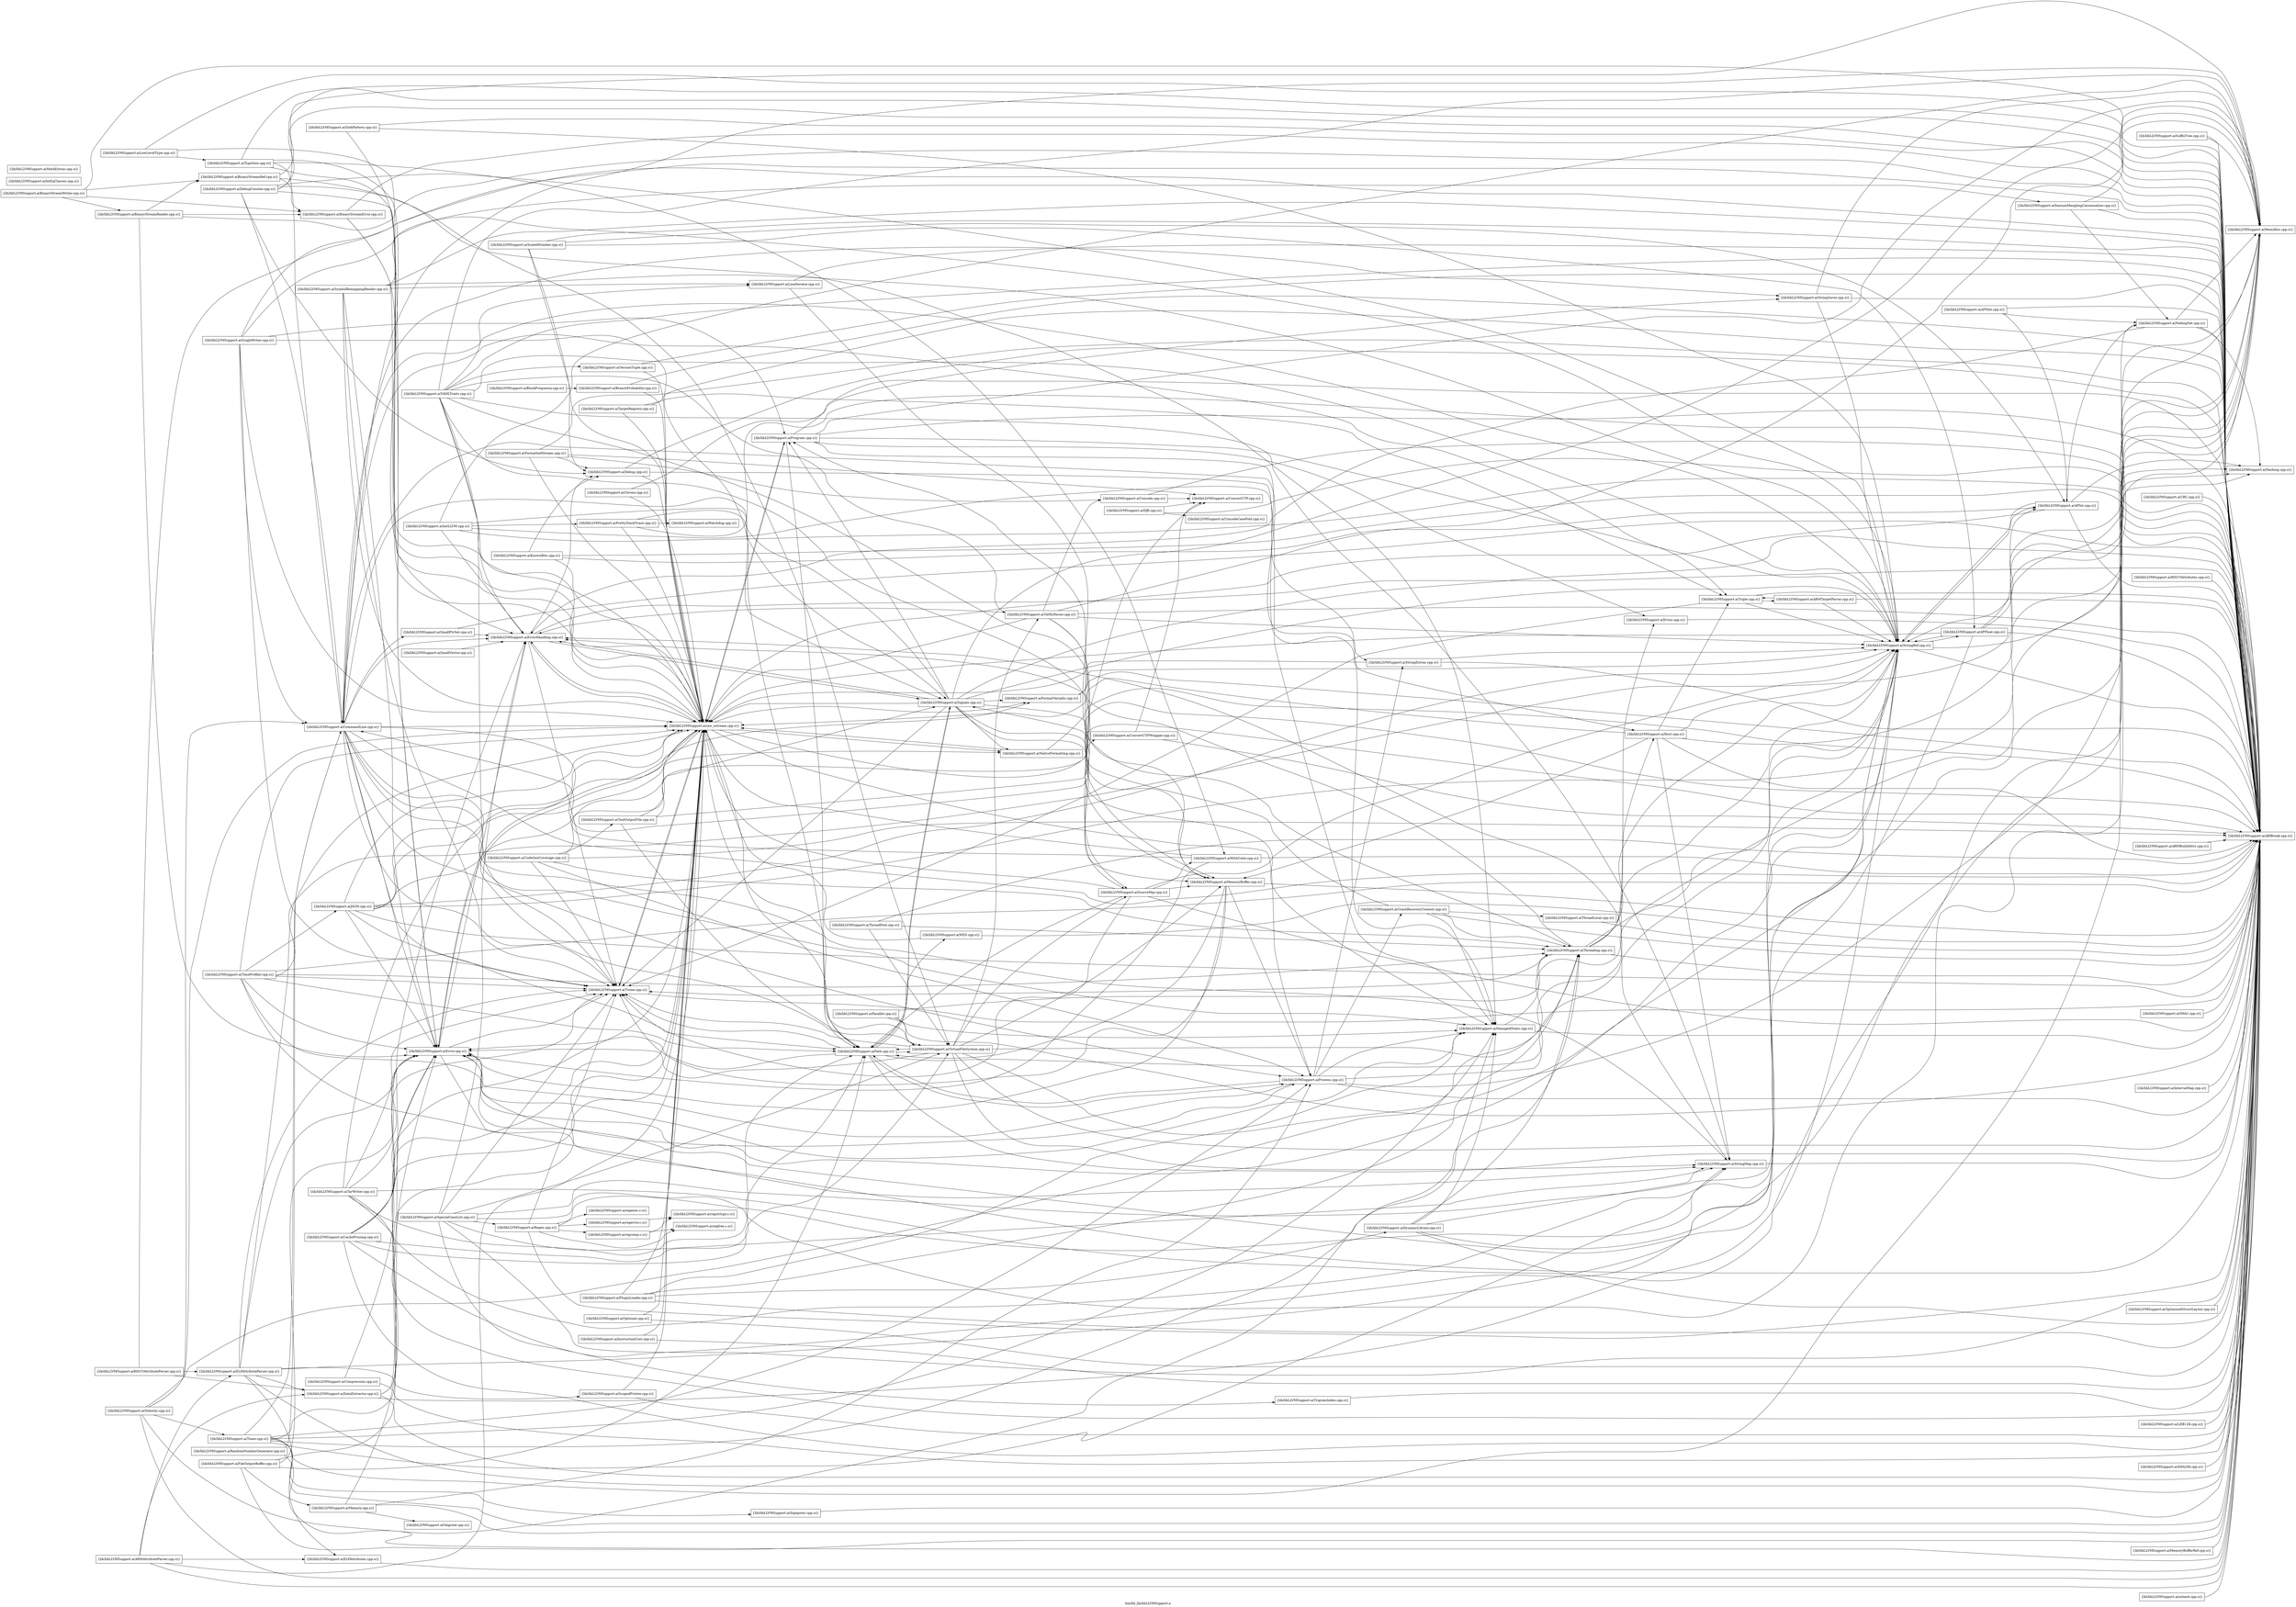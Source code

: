 digraph "bin/lld_lib/libLLVMSupport.a" {
	label="bin/lld_lib/libLLVMSupport.a";
	rankdir=LR;

	Node0x55a80fb7dba8 [shape=record,shape=box,group=0,label="{lib/libLLVMSupport.a(ABIBreak.cpp.o)}"];
	Node0x55a80fb7d478 [shape=record,shape=box,group=0,label="{lib/libLLVMSupport.a(CommandLine.cpp.o)}"];
	Node0x55a80fb7d478 -> Node0x55a80fb7dba8;
	Node0x55a80fb7d478 -> Node0x55a80fb7ce88;
	Node0x55a80fb7d478 -> Node0x55a80fb7f048;
	Node0x55a80fb7d478 -> Node0x55a80fb7d4c8;
	Node0x55a80fb7d478 -> Node0x55a80fb7c9d8;
	Node0x55a80fb7d478 -> Node0x55a80fb7bd08;
	Node0x55a80fb7d478 -> Node0x55a80fb7aae8;
	Node0x55a80fb7d478 -> Node0x55a80fb73158;
	Node0x55a80fb7d478 -> Node0x55a80fb73d88;
	Node0x55a80fb7d478 -> Node0x55a80fb86578;
	Node0x55a80fb7d478 -> Node0x55a80fb84f48;
	Node0x55a80fb7d478 -> Node0x55a80fb6df28;
	Node0x55a80fb7d478 -> Node0x55a80fb70098;
	Node0x55a80fb7d478 -> Node0x55a80fb72c58;
	Node0x55a80fb7d478 -> Node0x55a80fb7ac28;
	Node0x55a80fb7d478 -> Node0x55a80fb6acd8;
	Node0x55a80fb7d478 -> Node0x55a80fb69d38;
	Node0x55a80fb7e418 [shape=record,shape=box,group=0,label="{lib/libLLVMSupport.a(CrashRecoveryContext.cpp.o)}"];
	Node0x55a80fb7e418 -> Node0x55a80fb7dba8;
	Node0x55a80fb7e418 -> Node0x55a80fb7c9d8;
	Node0x55a80fb7e418 -> Node0x55a80fb6d0c8;
	Node0x55a80fb7e418 -> Node0x55a80fb6ce48;
	Node0x55a80fb7e418 -> Node0x55a80fb871a8;
	Node0x55a80fb7d928 [shape=record,shape=box,group=0,label="{lib/libLLVMSupport.a(InitLLVM.cpp.o)}"];
	Node0x55a80fb7d928 -> Node0x55a80fb7dba8;
	Node0x55a80fb7d928 -> Node0x55a80fb7d4c8;
	Node0x55a80fb7d928 -> Node0x55a80fb7c9d8;
	Node0x55a80fb7d928 -> Node0x55a80fb7bd08;
	Node0x55a80fb7d928 -> Node0x55a80fb7b7b8;
	Node0x55a80fb7d928 -> Node0x55a80fb6d0c8;
	Node0x55a80fb7b038 [shape=record,shape=box,group=0,label="{lib/libLLVMSupport.a(PluginLoader.cpp.o)}"];
	Node0x55a80fb7b038 -> Node0x55a80fb7dba8;
	Node0x55a80fb7b038 -> Node0x55a80fb7c9d8;
	Node0x55a80fb7b038 -> Node0x55a80fb72c58;
	Node0x55a80fb7b038 -> Node0x55a80fb7a9a8;
	Node0x55a80fb7b038 -> Node0x55a80fb871a8;
	Node0x55a80fb86578 [shape=record,shape=box,group=0,label="{lib/libLLVMSupport.a(StringRef.cpp.o)}"];
	Node0x55a80fb86578 -> Node0x55a80fb7dba8;
	Node0x55a80fb86578 -> Node0x55a80fb7f048;
	Node0x55a80fb86578 -> Node0x55a80fb86cf8;
	Node0x55a80fb86578 -> Node0x55a80fb86028;
	Node0x55a80fb86578 -> Node0x55a80fb847c8;
	Node0x55a80fb84f48 [shape=record,shape=box,group=0,label="{lib/libLLVMSupport.a(Triple.cpp.o)}"];
	Node0x55a80fb84f48 -> Node0x55a80fb7dba8;
	Node0x55a80fb84f48 -> Node0x55a80fb86578;
	Node0x55a80fb84f48 -> Node0x55a80fb84138;
	Node0x55a80fb84f48 -> Node0x55a80fb6df28;
	Node0x55a80fb6df28 [shape=record,shape=box,group=0,label="{lib/libLLVMSupport.a(Twine.cpp.o)}"];
	Node0x55a80fb6df28 -> Node0x55a80fb7dba8;
	Node0x55a80fb6df28 -> Node0x55a80fb72c58;
	Node0x55a80fb72c58 [shape=record,shape=box,group=0,label="{lib/libLLVMSupport.a(raw_ostream.cpp.o)}"];
	Node0x55a80fb72c58 -> Node0x55a80fb7dba8;
	Node0x55a80fb72c58 -> Node0x55a80fb7f048;
	Node0x55a80fb72c58 -> Node0x55a80fb7d4c8;
	Node0x55a80fb72c58 -> Node0x55a80fb6df28;
	Node0x55a80fb72c58 -> Node0x55a80fb71a88;
	Node0x55a80fb72c58 -> Node0x55a80fb73e78;
	Node0x55a80fb72c58 -> Node0x55a80fb6acd8;
	Node0x55a80fb72c58 -> Node0x55a80fb69d38;
	Node0x55a80fb72c58 -> Node0x55a80fb68de8;
	Node0x55a80fb7ac28 [shape=record,shape=box,group=0,label="{lib/libLLVMSupport.a(Host.cpp.o)}"];
	Node0x55a80fb7ac28 -> Node0x55a80fb7dba8;
	Node0x55a80fb7ac28 -> Node0x55a80fb7bd08;
	Node0x55a80fb7ac28 -> Node0x55a80fb73158;
	Node0x55a80fb7ac28 -> Node0x55a80fb86578;
	Node0x55a80fb7ac28 -> Node0x55a80fb84f48;
	Node0x55a80fb7ac28 -> Node0x55a80fb70318;
	Node0x55a80fb7ac28 -> Node0x55a80fb72c58;
	Node0x55a80fb6acd8 [shape=record,shape=box,group=0,label="{lib/libLLVMSupport.a(Path.cpp.o)}"];
	Node0x55a80fb6acd8 -> Node0x55a80fb7dba8;
	Node0x55a80fb6acd8 -> Node0x55a80fb7f048;
	Node0x55a80fb6acd8 -> Node0x55a80fb86578;
	Node0x55a80fb6acd8 -> Node0x55a80fb6df28;
	Node0x55a80fb6acd8 -> Node0x55a80fb70098;
	Node0x55a80fb6acd8 -> Node0x55a80fb6aa08;
	Node0x55a80fb6acd8 -> Node0x55a80fb69d38;
	Node0x55a80fb6acd8 -> Node0x55a80fb6d0c8;
	Node0x55a80fb7ce88 [shape=record,shape=box,group=0,label="{lib/libLLVMSupport.a(ConvertUTFWrapper.cpp.o)}"];
	Node0x55a80fb7ce88 -> Node0x55a80fb7dba8;
	Node0x55a80fb7ce88 -> Node0x55a80fb7d608;
	Node0x55a80fb7f048 [shape=record,shape=box,group=0,label="{lib/libLLVMSupport.a(Error.cpp.o)}"];
	Node0x55a80fb7f048 -> Node0x55a80fb7dba8;
	Node0x55a80fb7f048 -> Node0x55a80fb7d4c8;
	Node0x55a80fb7f048 -> Node0x55a80fb7c9d8;
	Node0x55a80fb7f048 -> Node0x55a80fb6df28;
	Node0x55a80fb7f048 -> Node0x55a80fb72c58;
	Node0x55a80fb7d4c8 [shape=record,shape=box,group=0,label="{lib/libLLVMSupport.a(ErrorHandling.cpp.o)}"];
	Node0x55a80fb7d4c8 -> Node0x55a80fb7dba8;
	Node0x55a80fb7d4c8 -> Node0x55a80fb7e0a8;
	Node0x55a80fb7d4c8 -> Node0x55a80fb6df28;
	Node0x55a80fb7d4c8 -> Node0x55a80fb72c58;
	Node0x55a80fb7d4c8 -> Node0x55a80fb6d0c8;
	Node0x55a80fb7c9d8 [shape=record,shape=box,group=0,label="{lib/libLLVMSupport.a(ManagedStatic.cpp.o)}"];
	Node0x55a80fb7c9d8 -> Node0x55a80fb7dba8;
	Node0x55a80fb7c9d8 -> Node0x55a80fb871a8;
	Node0x55a80fb7bd08 [shape=record,shape=box,group=0,label="{lib/libLLVMSupport.a(MemAlloc.cpp.o)}"];
	Node0x55a80fb7aae8 [shape=record,shape=box,group=0,label="{lib/libLLVMSupport.a(SmallPtrSet.cpp.o)}"];
	Node0x55a80fb7aae8 -> Node0x55a80fb7dba8;
	Node0x55a80fb7aae8 -> Node0x55a80fb7d4c8;
	Node0x55a80fb73158 [shape=record,shape=box,group=0,label="{lib/libLLVMSupport.a(StringMap.cpp.o)}"];
	Node0x55a80fb73158 -> Node0x55a80fb7dba8;
	Node0x55a80fb73158 -> Node0x55a80fb7d4c8;
	Node0x55a80fb73d88 [shape=record,shape=box,group=0,label="{lib/libLLVMSupport.a(StringSaver.cpp.o)}"];
	Node0x55a80fb73d88 -> Node0x55a80fb7dba8;
	Node0x55a80fb73d88 -> Node0x55a80fb7bd08;
	Node0x55a80fb73d88 -> Node0x55a80fb86578;
	Node0x55a80fb70098 [shape=record,shape=box,group=0,label="{lib/libLLVMSupport.a(VirtualFileSystem.cpp.o)}"];
	Node0x55a80fb70098 -> Node0x55a80fb7dba8;
	Node0x55a80fb70098 -> Node0x55a80fb7f048;
	Node0x55a80fb70098 -> Node0x55a80fb7bd08;
	Node0x55a80fb70098 -> Node0x55a80fb73158;
	Node0x55a80fb70098 -> Node0x55a80fb86578;
	Node0x55a80fb70098 -> Node0x55a80fb6df28;
	Node0x55a80fb70098 -> Node0x55a80fb70318;
	Node0x55a80fb70098 -> Node0x55a80fb6fb98;
	Node0x55a80fb70098 -> Node0x55a80fb70868;
	Node0x55a80fb70098 -> Node0x55a80fb72c58;
	Node0x55a80fb70098 -> Node0x55a80fb6acd8;
	Node0x55a80fb69d38 [shape=record,shape=box,group=0,label="{lib/libLLVMSupport.a(Process.cpp.o)}"];
	Node0x55a80fb69d38 -> Node0x55a80fb7dba8;
	Node0x55a80fb69d38 -> Node0x55a80fb7e418;
	Node0x55a80fb69d38 -> Node0x55a80fb7f048;
	Node0x55a80fb69d38 -> Node0x55a80fb7c9d8;
	Node0x55a80fb69d38 -> Node0x55a80fb86578;
	Node0x55a80fb69d38 -> Node0x55a80fb847c8;
	Node0x55a80fb69d38 -> Node0x55a80fb6acd8;
	Node0x55a80fb69d38 -> Node0x55a80fb69ab8;
	Node0x55a80fb7d608 [shape=record,shape=box,group=0,label="{lib/libLLVMSupport.a(ConvertUTF.cpp.o)}"];
	Node0x55a80fb6d0c8 [shape=record,shape=box,group=0,label="{lib/libLLVMSupport.a(Signals.cpp.o)}"];
	Node0x55a80fb6d0c8 -> Node0x55a80fb7dba8;
	Node0x55a80fb6d0c8 -> Node0x55a80fb7d478;
	Node0x55a80fb6d0c8 -> Node0x55a80fb7d4c8;
	Node0x55a80fb6d0c8 -> Node0x55a80fb7c9d8;
	Node0x55a80fb6d0c8 -> Node0x55a80fb7bd08;
	Node0x55a80fb6d0c8 -> Node0x55a80fb86578;
	Node0x55a80fb6d0c8 -> Node0x55a80fb6df28;
	Node0x55a80fb6d0c8 -> Node0x55a80fb70318;
	Node0x55a80fb6d0c8 -> Node0x55a80fb72c58;
	Node0x55a80fb6d0c8 -> Node0x55a80fb71a88;
	Node0x55a80fb6d0c8 -> Node0x55a80fb73e78;
	Node0x55a80fb6d0c8 -> Node0x55a80fb6acd8;
	Node0x55a80fb6d0c8 -> Node0x55a80fb68de8;
	Node0x55a80fb6d0c8 -> Node0x55a80fb871a8;
	Node0x55a80fb6ce48 [shape=record,shape=box,group=0,label="{lib/libLLVMSupport.a(ThreadLocal.cpp.o)}"];
	Node0x55a80fb6ce48 -> Node0x55a80fb7dba8;
	Node0x55a80fb871a8 [shape=record,shape=box,group=0,label="{lib/libLLVMSupport.a(Threading.cpp.o)}"];
	Node0x55a80fb871a8 -> Node0x55a80fb7dba8;
	Node0x55a80fb871a8 -> Node0x55a80fb7d4c8;
	Node0x55a80fb871a8 -> Node0x55a80fb7bd08;
	Node0x55a80fb871a8 -> Node0x55a80fb86578;
	Node0x55a80fb871a8 -> Node0x55a80fb6df28;
	Node0x55a80fb871a8 -> Node0x55a80fb7ac28;
	Node0x55a80fb871a8 -> Node0x55a80fb6dd98;
	Node0x55a80fb7e0a8 [shape=record,shape=box,group=0,label="{lib/libLLVMSupport.a(Debug.cpp.o)}"];
	Node0x55a80fb7e0a8 -> Node0x55a80fb7dba8;
	Node0x55a80fb7e0a8 -> Node0x55a80fb7c9d8;
	Node0x55a80fb7e0a8 -> Node0x55a80fb72c58;
	Node0x55a80fb7b7b8 [shape=record,shape=box,group=0,label="{lib/libLLVMSupport.a(PrettyStackTrace.cpp.o)}"];
	Node0x55a80fb7b7b8 -> Node0x55a80fb7dba8;
	Node0x55a80fb7b7b8 -> Node0x55a80fb72c58;
	Node0x55a80fb7b7b8 -> Node0x55a80fb6d0c8;
	Node0x55a80fb7b7b8 -> Node0x55a80fb88e18;
	Node0x55a80fb7a9a8 [shape=record,shape=box,group=0,label="{lib/libLLVMSupport.a(DynamicLibrary.cpp.o)}"];
	Node0x55a80fb7a9a8 -> Node0x55a80fb7dba8;
	Node0x55a80fb7a9a8 -> Node0x55a80fb7c9d8;
	Node0x55a80fb7a9a8 -> Node0x55a80fb7bd08;
	Node0x55a80fb7a9a8 -> Node0x55a80fb73158;
	Node0x55a80fb7a9a8 -> Node0x55a80fb871a8;
	Node0x55a80fb88e18 [shape=record,shape=box,group=0,label="{lib/libLLVMSupport.a(Watchdog.cpp.o)}"];
	Node0x55a80fb74be8 [shape=record,shape=box,group=0,label="{lib/libLLVMSupport.a(SmallVector.cpp.o)}"];
	Node0x55a80fb74be8 -> Node0x55a80fb7d4c8;
	Node0x55a80fb86cf8 [shape=record,shape=box,group=0,label="{lib/libLLVMSupport.a(APFloat.cpp.o)}"];
	Node0x55a80fb86cf8 -> Node0x55a80fb7dba8;
	Node0x55a80fb86cf8 -> Node0x55a80fb7f048;
	Node0x55a80fb86cf8 -> Node0x55a80fb86578;
	Node0x55a80fb86cf8 -> Node0x55a80fb86028;
	Node0x55a80fb86cf8 -> Node0x55a80fb847c8;
	Node0x55a80fb86cf8 -> Node0x55a80fb72c58;
	Node0x55a80fb86028 [shape=record,shape=box,group=0,label="{lib/libLLVMSupport.a(APInt.cpp.o)}"];
	Node0x55a80fb86028 -> Node0x55a80fb7dba8;
	Node0x55a80fb86028 -> Node0x55a80fb86578;
	Node0x55a80fb86028 -> Node0x55a80fb85498;
	Node0x55a80fb86028 -> Node0x55a80fb847c8;
	Node0x55a80fb86028 -> Node0x55a80fb72c58;
	Node0x55a80fb847c8 [shape=record,shape=box,group=0,label="{lib/libLLVMSupport.a(Hashing.cpp.o)}"];
	Node0x55a80fb85498 [shape=record,shape=box,group=0,label="{lib/libLLVMSupport.a(FoldingSet.cpp.o)}"];
	Node0x55a80fb85498 -> Node0x55a80fb7dba8;
	Node0x55a80fb85498 -> Node0x55a80fb7d4c8;
	Node0x55a80fb85498 -> Node0x55a80fb7bd08;
	Node0x55a80fb85498 -> Node0x55a80fb86578;
	Node0x55a80fb85498 -> Node0x55a80fb847c8;
	Node0x55a80fb84138 [shape=record,shape=box,group=0,label="{lib/libLLVMSupport.a(ARMTargetParser.cpp.o)}"];
	Node0x55a80fb84138 -> Node0x55a80fb7dba8;
	Node0x55a80fb84138 -> Node0x55a80fb86578;
	Node0x55a80fb84138 -> Node0x55a80fb84f48;
	Node0x55a80fb70318 [shape=record,shape=box,group=0,label="{lib/libLLVMSupport.a(MemoryBuffer.cpp.o)}"];
	Node0x55a80fb70318 -> Node0x55a80fb7dba8;
	Node0x55a80fb70318 -> Node0x55a80fb7f048;
	Node0x55a80fb70318 -> Node0x55a80fb6df28;
	Node0x55a80fb70318 -> Node0x55a80fb6acd8;
	Node0x55a80fb70318 -> Node0x55a80fb69d38;
	Node0x55a80fb70318 -> Node0x55a80fb68de8;
	Node0x55a80fb6fb98 [shape=record,shape=box,group=0,label="{lib/libLLVMSupport.a(SourceMgr.cpp.o)}"];
	Node0x55a80fb6fb98 -> Node0x55a80fb7dba8;
	Node0x55a80fb6fb98 -> Node0x55a80fb86578;
	Node0x55a80fb6fb98 -> Node0x55a80fb6df28;
	Node0x55a80fb6fb98 -> Node0x55a80fb70318;
	Node0x55a80fb6fb98 -> Node0x55a80fb71038;
	Node0x55a80fb6fb98 -> Node0x55a80fb72c58;
	Node0x55a80fb6fb98 -> Node0x55a80fb6acd8;
	Node0x55a80fb70868 [shape=record,shape=box,group=0,label="{lib/libLLVMSupport.a(YAMLParser.cpp.o)}"];
	Node0x55a80fb70868 -> Node0x55a80fb7dba8;
	Node0x55a80fb70868 -> Node0x55a80fb7d4c8;
	Node0x55a80fb70868 -> Node0x55a80fb7bd08;
	Node0x55a80fb70868 -> Node0x55a80fb86578;
	Node0x55a80fb70868 -> Node0x55a80fb70318;
	Node0x55a80fb70868 -> Node0x55a80fb6fb98;
	Node0x55a80fb70868 -> Node0x55a80fb70ae8;
	Node0x55a80fb70868 -> Node0x55a80fb72c58;
	Node0x55a80fb68de8 [shape=record,shape=box,group=0,label="{lib/libLLVMSupport.a(Program.cpp.o)}"];
	Node0x55a80fb68de8 -> Node0x55a80fb7dba8;
	Node0x55a80fb68de8 -> Node0x55a80fb7bd08;
	Node0x55a80fb68de8 -> Node0x55a80fb73d88;
	Node0x55a80fb68de8 -> Node0x55a80fb86578;
	Node0x55a80fb68de8 -> Node0x55a80fb72c58;
	Node0x55a80fb68de8 -> Node0x55a80fb6acd8;
	Node0x55a80fb68de8 -> Node0x55a80fb69ab8;
	Node0x55a80fb68de8 -> Node0x55a80fb6dd98;
	Node0x55a80fb71038 [shape=record,shape=box,group=0,label="{lib/libLLVMSupport.a(WithColor.cpp.o)}"];
	Node0x55a80fb71038 -> Node0x55a80fb7dba8;
	Node0x55a80fb71038 -> Node0x55a80fb7d478;
	Node0x55a80fb71038 -> Node0x55a80fb7f048;
	Node0x55a80fb71038 -> Node0x55a80fb72c58;
	Node0x55a80fb70ae8 [shape=record,shape=box,group=0,label="{lib/libLLVMSupport.a(Unicode.cpp.o)}"];
	Node0x55a80fb70ae8 -> Node0x55a80fb7dba8;
	Node0x55a80fb70ae8 -> Node0x55a80fb7d608;
	Node0x55a80fb71a88 [shape=record,shape=box,group=0,label="{lib/libLLVMSupport.a(NativeFormatting.cpp.o)}"];
	Node0x55a80fb71a88 -> Node0x55a80fb7dba8;
	Node0x55a80fb71a88 -> Node0x55a80fb72c58;
	Node0x55a80fb73e78 [shape=record,shape=box,group=0,label="{lib/libLLVMSupport.a(FormatVariadic.cpp.o)}"];
	Node0x55a80fb73e78 -> Node0x55a80fb7dba8;
	Node0x55a80fb73e78 -> Node0x55a80fb86578;
	Node0x55a80fb6aa08 [shape=record,shape=box,group=0,label="{lib/libLLVMSupport.a(MD5.cpp.o)}"];
	Node0x55a80fb6aa08 -> Node0x55a80fb7dba8;
	Node0x55a80fb6aa08 -> Node0x55a80fb72c58;
	Node0x55a80fb69ab8 [shape=record,shape=box,group=0,label="{lib/libLLVMSupport.a(StringExtras.cpp.o)}"];
	Node0x55a80fb69ab8 -> Node0x55a80fb7dba8;
	Node0x55a80fb69ab8 -> Node0x55a80fb86578;
	Node0x55a80fb69ab8 -> Node0x55a80fb72c58;
	Node0x55a80fb6dd98 [shape=record,shape=box,group=0,label="{lib/libLLVMSupport.a(Errno.cpp.o)}"];
	Node0x55a80fb6dd98 -> Node0x55a80fb7dba8;
	Node0x55a80fb8af88 [shape=record,shape=box,group=0,label="{lib/libLLVMSupport.a(MemoryBufferRef.cpp.o)}"];
	Node0x55a80fb8af88 -> Node0x55a80fb7dba8;
	Node0x55a80fb8ad08 [shape=record,shape=box,group=0,label="{lib/libLLVMSupport.a(TarWriter.cpp.o)}"];
	Node0x55a80fb8ad08 -> Node0x55a80fb7dba8;
	Node0x55a80fb8ad08 -> Node0x55a80fb7f048;
	Node0x55a80fb8ad08 -> Node0x55a80fb7bd08;
	Node0x55a80fb8ad08 -> Node0x55a80fb73158;
	Node0x55a80fb8ad08 -> Node0x55a80fb6df28;
	Node0x55a80fb8ad08 -> Node0x55a80fb72c58;
	Node0x55a80fb8ad08 -> Node0x55a80fb6acd8;
	Node0x55a80fb80448 [shape=record,shape=box,group=0,label="{lib/libLLVMSupport.a(Parallel.cpp.o)}"];
	Node0x55a80fb80448 -> Node0x55a80fb7dba8;
	Node0x55a80fb80448 -> Node0x55a80fb7c9d8;
	Node0x55a80fb80448 -> Node0x55a80fb70098;
	Node0x55a80fb80448 -> Node0x55a80fb871a8;
	Node0x55a80fb81ed8 [shape=record,shape=box,group=0,label="{lib/libLLVMSupport.a(BinaryStreamReader.cpp.o)}"];
	Node0x55a80fb81ed8 -> Node0x55a80fb7dba8;
	Node0x55a80fb81ed8 -> Node0x55a80fb7f048;
	Node0x55a80fb81ed8 -> Node0x55a80fb83738;
	Node0x55a80fb81ed8 -> Node0x55a80fb84368;
	Node0x55a80fb82d88 [shape=record,shape=box,group=0,label="{lib/libLLVMSupport.a(CachePruning.cpp.o)}"];
	Node0x55a80fb82d88 -> Node0x55a80fb7dba8;
	Node0x55a80fb82d88 -> Node0x55a80fb7f048;
	Node0x55a80fb82d88 -> Node0x55a80fb7d4c8;
	Node0x55a80fb82d88 -> Node0x55a80fb86578;
	Node0x55a80fb82d88 -> Node0x55a80fb6df28;
	Node0x55a80fb82d88 -> Node0x55a80fb70098;
	Node0x55a80fb82d88 -> Node0x55a80fb72c58;
	Node0x55a80fb82d88 -> Node0x55a80fb6acd8;
	Node0x55a80fb83738 [shape=record,shape=box,group=0,label="{lib/libLLVMSupport.a(BinaryStreamRef.cpp.o)}"];
	Node0x55a80fb83738 -> Node0x55a80fb7dba8;
	Node0x55a80fb83738 -> Node0x55a80fb70098;
	Node0x55a80fb83738 -> Node0x55a80fb84368;
	Node0x55a80fb84368 [shape=record,shape=box,group=0,label="{lib/libLLVMSupport.a(BinaryStreamError.cpp.o)}"];
	Node0x55a80fb84368 -> Node0x55a80fb7dba8;
	Node0x55a80fb84368 -> Node0x55a80fb7f048;
	Node0x55a80fb84368 -> Node0x55a80fb72c58;
	Node0x55a80fb86528 [shape=record,shape=box,group=0,label="{lib/libLLVMSupport.a(FileOutputBuffer.cpp.o)}"];
	Node0x55a80fb86528 -> Node0x55a80fb7dba8;
	Node0x55a80fb86528 -> Node0x55a80fb7f048;
	Node0x55a80fb86528 -> Node0x55a80fb72c58;
	Node0x55a80fb86528 -> Node0x55a80fb6acd8;
	Node0x55a80fb86528 -> Node0x55a80fb84a98;
	Node0x55a80fb84a98 [shape=record,shape=box,group=0,label="{lib/libLLVMSupport.a(Memory.cpp.o)}"];
	Node0x55a80fb84a98 -> Node0x55a80fb7dba8;
	Node0x55a80fb84a98 -> Node0x55a80fb7f048;
	Node0x55a80fb84a98 -> Node0x55a80fb69d38;
	Node0x55a80fb84a98 -> Node0x55a80fb6ea18;
	Node0x55a80fb6ea18 [shape=record,shape=box,group=0,label="{lib/libLLVMSupport.a(Valgrind.cpp.o)}"];
	Node0x55a80fb6f328 [shape=record,shape=box,group=0,label="{lib/libLLVMSupport.a(xxhash.cpp.o)}"];
	Node0x55a80fb6f328 -> Node0x55a80fb7dba8;
	Node0x55a80fb727a8 [shape=record,shape=box,group=0,label="{lib/libLLVMSupport.a(GlobPattern.cpp.o)}"];
	Node0x55a80fb727a8 -> Node0x55a80fb7dba8;
	Node0x55a80fb727a8 -> Node0x55a80fb7f048;
	Node0x55a80fb727a8 -> Node0x55a80fb86578;
	Node0x55a80fb6e158 [shape=record,shape=box,group=0,label="{lib/libLLVMSupport.a(CRC.cpp.o)}"];
	Node0x55a80fb6e158 -> Node0x55a80fb7dba8;
	Node0x55a80fb6fbe8 [shape=record,shape=box,group=0,label="{lib/libLLVMSupport.a(BinaryStreamWriter.cpp.o)}"];
	Node0x55a80fb6fbe8 -> Node0x55a80fb7dba8;
	Node0x55a80fb6fbe8 -> Node0x55a80fb83738;
	Node0x55a80fb6fbe8 -> Node0x55a80fb84368;
	Node0x55a80fb6fbe8 -> Node0x55a80fb81ed8;
	Node0x55a80fb70188 [shape=record,shape=box,group=0,label="{lib/libLLVMSupport.a(TimeProfiler.cpp.o)}"];
	Node0x55a80fb70188 -> Node0x55a80fb7dba8;
	Node0x55a80fb70188 -> Node0x55a80fb7f048;
	Node0x55a80fb70188 -> Node0x55a80fb7bd08;
	Node0x55a80fb70188 -> Node0x55a80fb73158;
	Node0x55a80fb70188 -> Node0x55a80fb6df28;
	Node0x55a80fb70188 -> Node0x55a80fb72c58;
	Node0x55a80fb70188 -> Node0x55a80fb6acd8;
	Node0x55a80fb70188 -> Node0x55a80fb69d38;
	Node0x55a80fb70188 -> Node0x55a80fb871a8;
	Node0x55a80fb70188 -> Node0x55a80fb6e428;
	Node0x55a80fb6e978 [shape=record,shape=box,group=0,label="{lib/libLLVMSupport.a(Compression.cpp.o)}"];
	Node0x55a80fb6e978 -> Node0x55a80fb7dba8;
	Node0x55a80fb6e978 -> Node0x55a80fb7f048;
	Node0x55a80fb6e428 [shape=record,shape=box,group=0,label="{lib/libLLVMSupport.a(JSON.cpp.o)}"];
	Node0x55a80fb6e428 -> Node0x55a80fb7dba8;
	Node0x55a80fb6e428 -> Node0x55a80fb7d608;
	Node0x55a80fb6e428 -> Node0x55a80fb7f048;
	Node0x55a80fb6e428 -> Node0x55a80fb7bd08;
	Node0x55a80fb6e428 -> Node0x55a80fb86578;
	Node0x55a80fb6e428 -> Node0x55a80fb6df28;
	Node0x55a80fb6e428 -> Node0x55a80fb72c58;
	Node0x55a80fb6e428 -> Node0x55a80fb71a88;
	Node0x55a80fb6e428 -> Node0x55a80fb73e78;
	Node0x55a80fb8fda8 [shape=record,shape=box,group=0,label="{lib/libLLVMSupport.a(RISCVAttributes.cpp.o)}"];
	Node0x55a80fb8fda8 -> Node0x55a80fb7dba8;
	Node0x55a80fb90cf8 [shape=record,shape=box,group=0,label="{lib/libLLVMSupport.a(ELFAttributeParser.cpp.o)}"];
	Node0x55a80fb90cf8 -> Node0x55a80fb7dba8;
	Node0x55a80fb90cf8 -> Node0x55a80fb7f048;
	Node0x55a80fb90cf8 -> Node0x55a80fb86578;
	Node0x55a80fb90cf8 -> Node0x55a80fb6df28;
	Node0x55a80fb90cf8 -> Node0x55a80fb72c58;
	Node0x55a80fb90cf8 -> Node0x55a80fb8be88;
	Node0x55a80fb90cf8 -> Node0x55a80fb8cb58;
	Node0x55a80fb90cf8 -> Node0x55a80fb8cdd8;
	Node0x55a80fb8d968 [shape=record,shape=box,group=0,label="{lib/libLLVMSupport.a(ARMBuildAttrs.cpp.o)}"];
	Node0x55a80fb8d968 -> Node0x55a80fb7dba8;
	Node0x55a80fb90028 [shape=record,shape=box,group=0,label="{lib/libLLVMSupport.a(RISCVAttributeParser.cpp.o)}"];
	Node0x55a80fb90028 -> Node0x55a80fb7dba8;
	Node0x55a80fb90028 -> Node0x55a80fb90cf8;
	Node0x55a80fb90028 -> Node0x55a80fb8be88;
	Node0x55a80fb8be88 [shape=record,shape=box,group=0,label="{lib/libLLVMSupport.a(DataExtractor.cpp.o)}"];
	Node0x55a80fb8be88 -> Node0x55a80fb7dba8;
	Node0x55a80fb8be88 -> Node0x55a80fb7f048;
	Node0x55a80fb8be88 -> Node0x55a80fb86578;
	Node0x55a80fb8be88 -> Node0x55a80fb72c58;
	Node0x55a80fb8cb58 [shape=record,shape=box,group=0,label="{lib/libLLVMSupport.a(ELFAttributes.cpp.o)}"];
	Node0x55a80fb8cb58 -> Node0x55a80fb7dba8;
	Node0x55a80fb8cdd8 [shape=record,shape=box,group=0,label="{lib/libLLVMSupport.a(ScopedPrinter.cpp.o)}"];
	Node0x55a80fb8cdd8 -> Node0x55a80fb7dba8;
	Node0x55a80fb8cdd8 -> Node0x55a80fb72c58;
	Node0x55a80fb76d08 [shape=record,shape=box,group=0,label="{lib/libLLVMSupport.a(ARMAttributeParser.cpp.o)}"];
	Node0x55a80fb76d08 -> Node0x55a80fb7dba8;
	Node0x55a80fb76d08 -> Node0x55a80fb72c58;
	Node0x55a80fb76d08 -> Node0x55a80fb90cf8;
	Node0x55a80fb76d08 -> Node0x55a80fb8be88;
	Node0x55a80fb76d08 -> Node0x55a80fb8cb58;
	Node0x55a80fb69b58 [shape=record,shape=box,group=0,label="{lib/libLLVMSupport.a(SHA1.cpp.o)}"];
	Node0x55a80fb69b58 -> Node0x55a80fb7dba8;
	Node0x55a80fb8c478 [shape=record,shape=box,group=0,label="{lib/libLLVMSupport.a(RandomNumberGenerator.cpp.o)}"];
	Node0x55a80fb8c478 -> Node0x55a80fb7dba8;
	Node0x55a80fb8c478 -> Node0x55a80fb7d478;
	Node0x55a80fb8b708 [shape=record,shape=box,group=0,label="{lib/libLLVMSupport.a(VersionTuple.cpp.o)}"];
	Node0x55a80fb8b708 -> Node0x55a80fb7dba8;
	Node0x55a80fb8b708 -> Node0x55a80fb72c58;
	Node0x55a80fb7d158 [shape=record,shape=box,group=0,label="{lib/libLLVMSupport.a(LEB128.cpp.o)}"];
	Node0x55a80fb7d158 -> Node0x55a80fb7dba8;
	Node0x55a80fb7f548 [shape=record,shape=box,group=0,label="{lib/libLLVMSupport.a(SHA256.cpp.o)}"];
	Node0x55a80fb7f548 -> Node0x55a80fb7dba8;
	Node0x55a80fb8e728 [shape=record,shape=box,group=0,label="{lib/libLLVMSupport.a(YAMLTraits.cpp.o)}"];
	Node0x55a80fb8e728 -> Node0x55a80fb7dba8;
	Node0x55a80fb8e728 -> Node0x55a80fb7d4c8;
	Node0x55a80fb8e728 -> Node0x55a80fb7bd08;
	Node0x55a80fb8e728 -> Node0x55a80fb73158;
	Node0x55a80fb8e728 -> Node0x55a80fb86578;
	Node0x55a80fb8e728 -> Node0x55a80fb6df28;
	Node0x55a80fb8e728 -> Node0x55a80fb70318;
	Node0x55a80fb8e728 -> Node0x55a80fb6fb98;
	Node0x55a80fb8e728 -> Node0x55a80fb70868;
	Node0x55a80fb8e728 -> Node0x55a80fb72c58;
	Node0x55a80fb8e728 -> Node0x55a80fb8b708;
	Node0x55a80fb8e728 -> Node0x55a80fb90d98;
	Node0x55a80fb90d98 [shape=record,shape=box,group=0,label="{lib/libLLVMSupport.a(LineIterator.cpp.o)}"];
	Node0x55a80fb90d98 -> Node0x55a80fb7dba8;
	Node0x55a80fb90d98 -> Node0x55a80fb70318;
	Node0x55a80fb8e408 [shape=record,shape=box,group=0,label="{lib/libLLVMSupport.a(IntervalMap.cpp.o)}"];
	Node0x55a80fb8e408 -> Node0x55a80fb7dba8;
	Node0x55a80fb8b208 [shape=record,shape=box,group=0,label="{lib/libLLVMSupport.a(TypeSize.cpp.o)}"];
	Node0x55a80fb8b208 -> Node0x55a80fb7dba8;
	Node0x55a80fb8b208 -> Node0x55a80fb7d478;
	Node0x55a80fb8b208 -> Node0x55a80fb7d4c8;
	Node0x55a80fb8b208 -> Node0x55a80fb71038;
	Node0x55a80fb8b208 -> Node0x55a80fb72c58;
	Node0x55a80fb8e818 [shape=record,shape=box,group=0,label="{lib/libLLVMSupport.a(KnownBits.cpp.o)}"];
	Node0x55a80fb8e818 -> Node0x55a80fb7dba8;
	Node0x55a80fb8e818 -> Node0x55a80fb7e0a8;
	Node0x55a80fb8e818 -> Node0x55a80fb86028;
	Node0x55a80fb8e818 -> Node0x55a80fb72c58;
	Node0x55a80fb8e548 [shape=record,shape=box,group=0,label="{lib/libLLVMSupport.a(BranchProbability.cpp.o)}"];
	Node0x55a80fb8e548 -> Node0x55a80fb7dba8;
	Node0x55a80fb8e548 -> Node0x55a80fb72c58;
	Node0x55a80fb75ea8 [shape=record,shape=box,group=0,label="{lib/libLLVMSupport.a(CodeGenCoverage.cpp.o)}"];
	Node0x55a80fb75ea8 -> Node0x55a80fb7dba8;
	Node0x55a80fb75ea8 -> Node0x55a80fb6df28;
	Node0x55a80fb75ea8 -> Node0x55a80fb72c58;
	Node0x55a80fb75ea8 -> Node0x55a80fb69d38;
	Node0x55a80fb75ea8 -> Node0x55a80fb871a8;
	Node0x55a80fb75ea8 -> Node0x55a80fb75728;
	Node0x55a80fb75728 [shape=record,shape=box,group=0,label="{lib/libLLVMSupport.a(ToolOutputFile.cpp.o)}"];
	Node0x55a80fb75728 -> Node0x55a80fb7dba8;
	Node0x55a80fb75728 -> Node0x55a80fb72c58;
	Node0x55a80fb75728 -> Node0x55a80fb6acd8;
	Node0x55a80fb75728 -> Node0x55a80fb6d0c8;
	Node0x55a80fb6cf88 [shape=record,shape=box,group=0,label="{lib/libLLVMSupport.a(GraphWriter.cpp.o)}"];
	Node0x55a80fb6cf88 -> Node0x55a80fb7dba8;
	Node0x55a80fb6cf88 -> Node0x55a80fb7d478;
	Node0x55a80fb6cf88 -> Node0x55a80fb86578;
	Node0x55a80fb6cf88 -> Node0x55a80fb6df28;
	Node0x55a80fb6cf88 -> Node0x55a80fb72c58;
	Node0x55a80fb6cf88 -> Node0x55a80fb6acd8;
	Node0x55a80fb6cf88 -> Node0x55a80fb68de8;
	Node0x55a80fb89d68 [shape=record,shape=box,group=0,label="{lib/libLLVMSupport.a(Timer.cpp.o)}"];
	Node0x55a80fb89d68 -> Node0x55a80fb7dba8;
	Node0x55a80fb89d68 -> Node0x55a80fb7d478;
	Node0x55a80fb89d68 -> Node0x55a80fb7c9d8;
	Node0x55a80fb89d68 -> Node0x55a80fb7bd08;
	Node0x55a80fb89d68 -> Node0x55a80fb73158;
	Node0x55a80fb89d68 -> Node0x55a80fb72c58;
	Node0x55a80fb89d68 -> Node0x55a80fb69d38;
	Node0x55a80fb89d68 -> Node0x55a80fb871a8;
	Node0x55a80fb89d68 -> Node0x55a80fb88e68;
	Node0x55a80fb88e68 [shape=record,shape=box,group=0,label="{lib/libLLVMSupport.a(Signposts.cpp.o)}"];
	Node0x55a80fb88e68 -> Node0x55a80fb7dba8;
	Node0x55a80fb76c18 [shape=record,shape=box,group=0,label="{lib/libLLVMSupport.a(DJB.cpp.o)}"];
	Node0x55a80fb76c18 -> Node0x55a80fb7dba8;
	Node0x55a80fb76c18 -> Node0x55a80fb7d608;
	Node0x55a80fb76c18 -> Node0x55a80fb77398;
	Node0x55a80fb77398 [shape=record,shape=box,group=0,label="{lib/libLLVMSupport.a(UnicodeCaseFold.cpp.o)}"];
	Node0x55a80fb81208 [shape=record,shape=box,group=0,label="{lib/libLLVMSupport.a(TargetRegistry.cpp.o)}"];
	Node0x55a80fb81208 -> Node0x55a80fb7dba8;
	Node0x55a80fb81208 -> Node0x55a80fb84f48;
	Node0x55a80fb81208 -> Node0x55a80fb72c58;
	Node0x55a80fb6dcf8 [shape=record,shape=box,group=0,label="{lib/libLLVMSupport.a(Optional.cpp.o)}"];
	Node0x55a80fb6dcf8 -> Node0x55a80fb7dba8;
	Node0x55a80fb6dcf8 -> Node0x55a80fb72c58;
	Node0x55a80fb8c298 [shape=record,shape=box,group=0,label="{lib/libLLVMSupport.a(LowLevelType.cpp.o)}"];
	Node0x55a80fb8c298 -> Node0x55a80fb7dba8;
	Node0x55a80fb8c298 -> Node0x55a80fb72c58;
	Node0x55a80fb8c298 -> Node0x55a80fb8b208;
	Node0x55a80fb6f8c8 [shape=record,shape=box,group=0,label="{lib/libLLVMSupport.a(BlockFrequency.cpp.o)}"];
	Node0x55a80fb6f8c8 -> Node0x55a80fb8e548;
	Node0x55a80fb6d708 [shape=record,shape=box,group=0,label="{lib/libLLVMSupport.a(ThreadPool.cpp.o)}"];
	Node0x55a80fb6d708 -> Node0x55a80fb7dba8;
	Node0x55a80fb6d708 -> Node0x55a80fb70098;
	Node0x55a80fb6d708 -> Node0x55a80fb871a8;
	Node0x55a80fb8ea48 [shape=record,shape=box,group=0,label="{lib/libLLVMSupport.a(Statistic.cpp.o)}"];
	Node0x55a80fb8ea48 -> Node0x55a80fb7dba8;
	Node0x55a80fb8ea48 -> Node0x55a80fb7d478;
	Node0x55a80fb8ea48 -> Node0x55a80fb7c9d8;
	Node0x55a80fb8ea48 -> Node0x55a80fb72c58;
	Node0x55a80fb8ea48 -> Node0x55a80fb871a8;
	Node0x55a80fb8ea48 -> Node0x55a80fb89d68;
	Node0x55a80fb7e288 [shape=record,shape=box,group=0,label="{lib/libLLVMSupport.a(ScaledNumber.cpp.o)}"];
	Node0x55a80fb7e288 -> Node0x55a80fb7dba8;
	Node0x55a80fb7e288 -> Node0x55a80fb7e0a8;
	Node0x55a80fb7e288 -> Node0x55a80fb86cf8;
	Node0x55a80fb7e288 -> Node0x55a80fb86028;
	Node0x55a80fb7e288 -> Node0x55a80fb72c58;
	Node0x55a80fb87d88 [shape=record,shape=box,group=0,label="{lib/libLLVMSupport.a(IntEqClasses.cpp.o)}"];
	Node0x55a80fb884b8 [shape=record,shape=box,group=0,label="{lib/libLLVMSupport.a(MathExtras.cpp.o)}"];
	Node0x55a80fb87ba8 [shape=record,shape=box,group=0,label="{lib/libLLVMSupport.a(FormattedStream.cpp.o)}"];
	Node0x55a80fb87ba8 -> Node0x55a80fb7dba8;
	Node0x55a80fb87ba8 -> Node0x55a80fb7d608;
	Node0x55a80fb87ba8 -> Node0x55a80fb7e0a8;
	Node0x55a80fb87ba8 -> Node0x55a80fb70ae8;
	Node0x55a80fb87ba8 -> Node0x55a80fb72c58;
	Node0x55a80fb701d8 [shape=record,shape=box,group=0,label="{lib/libLLVMSupport.a(DebugCounter.cpp.o)}"];
	Node0x55a80fb701d8 -> Node0x55a80fb7dba8;
	Node0x55a80fb701d8 -> Node0x55a80fb7d478;
	Node0x55a80fb701d8 -> Node0x55a80fb7e0a8;
	Node0x55a80fb701d8 -> Node0x55a80fb7c9d8;
	Node0x55a80fb701d8 -> Node0x55a80fb7bd08;
	Node0x55a80fb701d8 -> Node0x55a80fb86578;
	Node0x55a80fb701d8 -> Node0x55a80fb72c58;
	Node0x55a80fb8d4b8 [shape=record,shape=box,group=0,label="{lib/libLLVMSupport.a(SuffixTree.cpp.o)}"];
	Node0x55a80fb8d4b8 -> Node0x55a80fb7dba8;
	Node0x55a80fb8d4b8 -> Node0x55a80fb7bd08;
	Node0x55a80fb74558 [shape=record,shape=box,group=0,label="{lib/libLLVMSupport.a(SpecialCaseList.cpp.o)}"];
	Node0x55a80fb74558 -> Node0x55a80fb7dba8;
	Node0x55a80fb74558 -> Node0x55a80fb7d4c8;
	Node0x55a80fb74558 -> Node0x55a80fb7bd08;
	Node0x55a80fb74558 -> Node0x55a80fb73158;
	Node0x55a80fb74558 -> Node0x55a80fb86578;
	Node0x55a80fb74558 -> Node0x55a80fb6df28;
	Node0x55a80fb74558 -> Node0x55a80fb70098;
	Node0x55a80fb74558 -> Node0x55a80fb8b4d8;
	Node0x55a80fb74558 -> Node0x55a80fb74c88;
	Node0x55a80fb74c88 [shape=record,shape=box,group=0,label="{lib/libLLVMSupport.a(Regex.cpp.o)}"];
	Node0x55a80fb74c88 -> Node0x55a80fb7dba8;
	Node0x55a80fb74c88 -> Node0x55a80fb86578;
	Node0x55a80fb74c88 -> Node0x55a80fb6df28;
	Node0x55a80fb74c88 -> Node0x55a80fb8a4e8;
	Node0x55a80fb74c88 -> Node0x55a80fb897c8;
	Node0x55a80fb74c88 -> Node0x55a80fb8bed8;
	Node0x55a80fb74c88 -> Node0x55a80fb75408;
	Node0x55a80fb8b4d8 [shape=record,shape=box,group=0,label="{lib/libLLVMSupport.a(TrigramIndex.cpp.o)}"];
	Node0x55a80fb8b4d8 -> Node0x55a80fb7dba8;
	Node0x55a80fb8a4e8 [shape=record,shape=box,group=0,label="{lib/libLLVMSupport.a(regfree.c.o)}"];
	Node0x55a80fb897c8 [shape=record,shape=box,group=0,label="{lib/libLLVMSupport.a(regerror.c.o)}"];
	Node0x55a80fb897c8 -> Node0x55a80fb73338;
	Node0x55a80fb8bed8 [shape=record,shape=box,group=0,label="{lib/libLLVMSupport.a(regexec.c.o)}"];
	Node0x55a80fb75408 [shape=record,shape=box,group=0,label="{lib/libLLVMSupport.a(regcomp.c.o)}"];
	Node0x55a80fb75408 -> Node0x55a80fb8a4e8;
	Node0x55a80fb75408 -> Node0x55a80fb73338;
	Node0x55a80fb73338 [shape=record,shape=box,group=0,label="{lib/libLLVMSupport.a(regstrlcpy.c.o)}"];
	Node0x55a80fb7dce8 [shape=record,shape=box,group=0,label="{lib/libLLVMSupport.a(OptimizedStructLayout.cpp.o)}"];
	Node0x55a80fb7dce8 -> Node0x55a80fb7dba8;
	Node0x55a80fb731f8 [shape=record,shape=box,group=0,label="{lib/libLLVMSupport.a(APSInt.cpp.o)}"];
	Node0x55a80fb731f8 -> Node0x55a80fb7dba8;
	Node0x55a80fb731f8 -> Node0x55a80fb86028;
	Node0x55a80fb731f8 -> Node0x55a80fb85498;
	Node0x55a80fb71628 [shape=record,shape=box,group=0,label="{lib/libLLVMSupport.a(ItaniumManglingCanonicalizer.cpp.o)}"];
	Node0x55a80fb71628 -> Node0x55a80fb7dba8;
	Node0x55a80fb71628 -> Node0x55a80fb7bd08;
	Node0x55a80fb71628 -> Node0x55a80fb85498;
	Node0x55a80fb6fdc8 [shape=record,shape=box,group=0,label="{lib/libLLVMSupport.a(SymbolRemappingReader.cpp.o)}"];
	Node0x55a80fb6fdc8 -> Node0x55a80fb7dba8;
	Node0x55a80fb6fdc8 -> Node0x55a80fb7f048;
	Node0x55a80fb6fdc8 -> Node0x55a80fb86578;
	Node0x55a80fb6fdc8 -> Node0x55a80fb6df28;
	Node0x55a80fb6fdc8 -> Node0x55a80fb72c58;
	Node0x55a80fb6fdc8 -> Node0x55a80fb90d98;
	Node0x55a80fb6fdc8 -> Node0x55a80fb71628;
	Node0x55a80fb71cb8 [shape=record,shape=box,group=0,label="{lib/libLLVMSupport.a(InstructionCost.cpp.o)}"];
	Node0x55a80fb71cb8 -> Node0x55a80fb7dba8;
	Node0x55a80fb71cb8 -> Node0x55a80fb72c58;
	Node0x55a80fb77898 [shape=record,shape=box,group=0,label="{lib/libLLVMSupport.a(Chrono.cpp.o)}"];
	Node0x55a80fb77898 -> Node0x55a80fb7dba8;
	Node0x55a80fb77898 -> Node0x55a80fb72c58;
}
